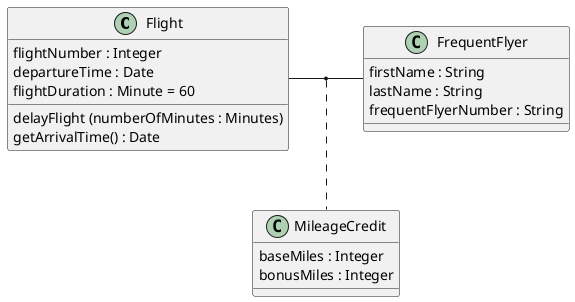 {
  "sha1": "b45m7ef4nhjjc8jz3g76ajxgq94w78e",
  "insertion": {
    "when": "2024-05-30T20:48:22.014Z",
    "user": "plantuml@gmail.com"
  }
}
@startuml
Flight : flightNumber : Integer
Flight : departureTime : Date
Flight : flightDuration : Minute = 60
Flight : delayFlight (numberOfMinutes : Minutes)
Flight : getArrivalTime() : Date

FrequentFlyer : firstName : String
FrequentFlyer : lastName : String
FrequentFlyer : frequentFlyerNumber : String

Flight - FrequentFlyer
(Flight, FrequentFlyer) .. MileageCredit

MileageCredit : baseMiles : Integer
MileageCredit : bonusMiles : Integer

@enduml
